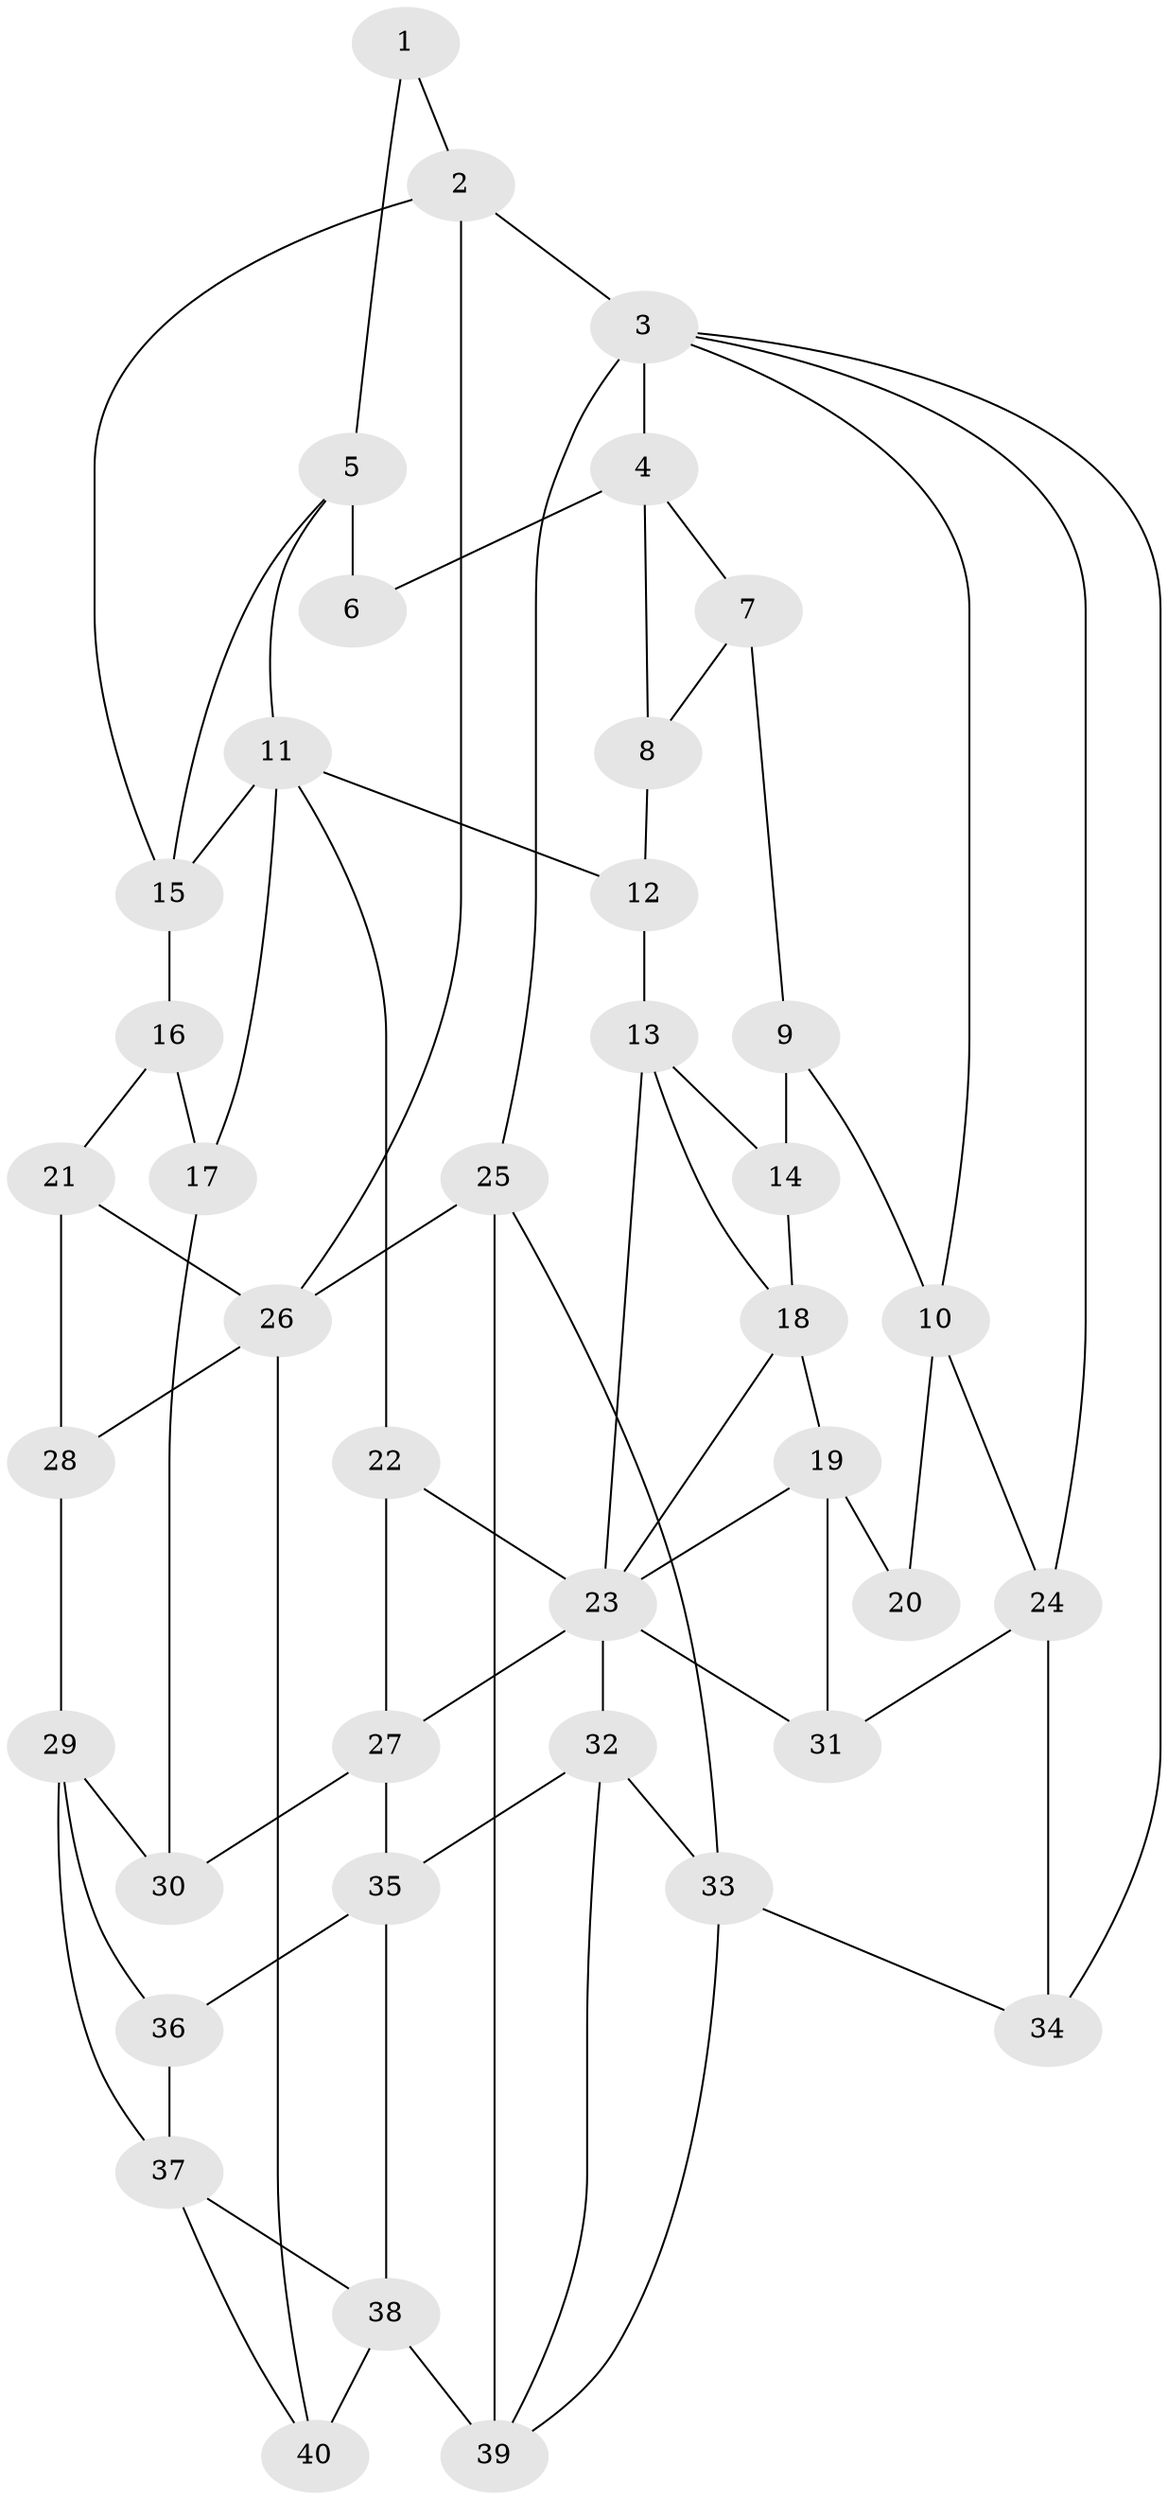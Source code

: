// original degree distribution, {3: 0.015384615384615385, 6: 0.2153846153846154, 5: 0.5384615384615384, 4: 0.23076923076923078}
// Generated by graph-tools (version 1.1) at 2025/54/03/04/25 22:54:27]
// undirected, 40 vertices, 73 edges
graph export_dot {
  node [color=gray90,style=filled];
  1;
  2;
  3;
  4;
  5;
  6;
  7;
  8;
  9;
  10;
  11;
  12;
  13;
  14;
  15;
  16;
  17;
  18;
  19;
  20;
  21;
  22;
  23;
  24;
  25;
  26;
  27;
  28;
  29;
  30;
  31;
  32;
  33;
  34;
  35;
  36;
  37;
  38;
  39;
  40;
  1 -- 2 [weight=2.0];
  1 -- 5 [weight=2.0];
  2 -- 3 [weight=1.0];
  2 -- 15 [weight=1.0];
  2 -- 26 [weight=1.0];
  3 -- 4 [weight=1.0];
  3 -- 10 [weight=1.0];
  3 -- 24 [weight=1.0];
  3 -- 25 [weight=2.0];
  3 -- 34 [weight=1.0];
  4 -- 6 [weight=2.0];
  4 -- 7 [weight=2.0];
  4 -- 8 [weight=1.0];
  5 -- 6 [weight=2.0];
  5 -- 11 [weight=1.0];
  5 -- 15 [weight=1.0];
  7 -- 8 [weight=2.0];
  7 -- 9 [weight=2.0];
  8 -- 12 [weight=1.0];
  9 -- 10 [weight=2.0];
  9 -- 14 [weight=2.0];
  10 -- 20 [weight=2.0];
  10 -- 24 [weight=1.0];
  11 -- 12 [weight=1.0];
  11 -- 15 [weight=1.0];
  11 -- 17 [weight=1.0];
  11 -- 22 [weight=1.0];
  12 -- 13 [weight=2.0];
  13 -- 14 [weight=1.0];
  13 -- 18 [weight=2.0];
  13 -- 23 [weight=1.0];
  14 -- 18 [weight=1.0];
  15 -- 16 [weight=2.0];
  16 -- 17 [weight=2.0];
  16 -- 21 [weight=2.0];
  17 -- 30 [weight=1.0];
  18 -- 19 [weight=2.0];
  18 -- 23 [weight=1.0];
  19 -- 20 [weight=2.0];
  19 -- 23 [weight=1.0];
  19 -- 31 [weight=1.0];
  21 -- 26 [weight=1.0];
  21 -- 28 [weight=3.0];
  22 -- 23 [weight=1.0];
  22 -- 27 [weight=1.0];
  23 -- 27 [weight=2.0];
  23 -- 31 [weight=1.0];
  23 -- 32 [weight=2.0];
  24 -- 31 [weight=1.0];
  24 -- 34 [weight=3.0];
  25 -- 26 [weight=1.0];
  25 -- 33 [weight=1.0];
  25 -- 39 [weight=1.0];
  26 -- 28 [weight=1.0];
  26 -- 40 [weight=1.0];
  27 -- 30 [weight=1.0];
  27 -- 35 [weight=2.0];
  28 -- 29 [weight=2.0];
  29 -- 30 [weight=2.0];
  29 -- 36 [weight=1.0];
  29 -- 37 [weight=1.0];
  32 -- 33 [weight=1.0];
  32 -- 35 [weight=1.0];
  32 -- 39 [weight=1.0];
  33 -- 34 [weight=2.0];
  33 -- 39 [weight=1.0];
  35 -- 36 [weight=2.0];
  35 -- 38 [weight=1.0];
  36 -- 37 [weight=1.0];
  37 -- 38 [weight=1.0];
  37 -- 40 [weight=1.0];
  38 -- 39 [weight=2.0];
  38 -- 40 [weight=2.0];
}
